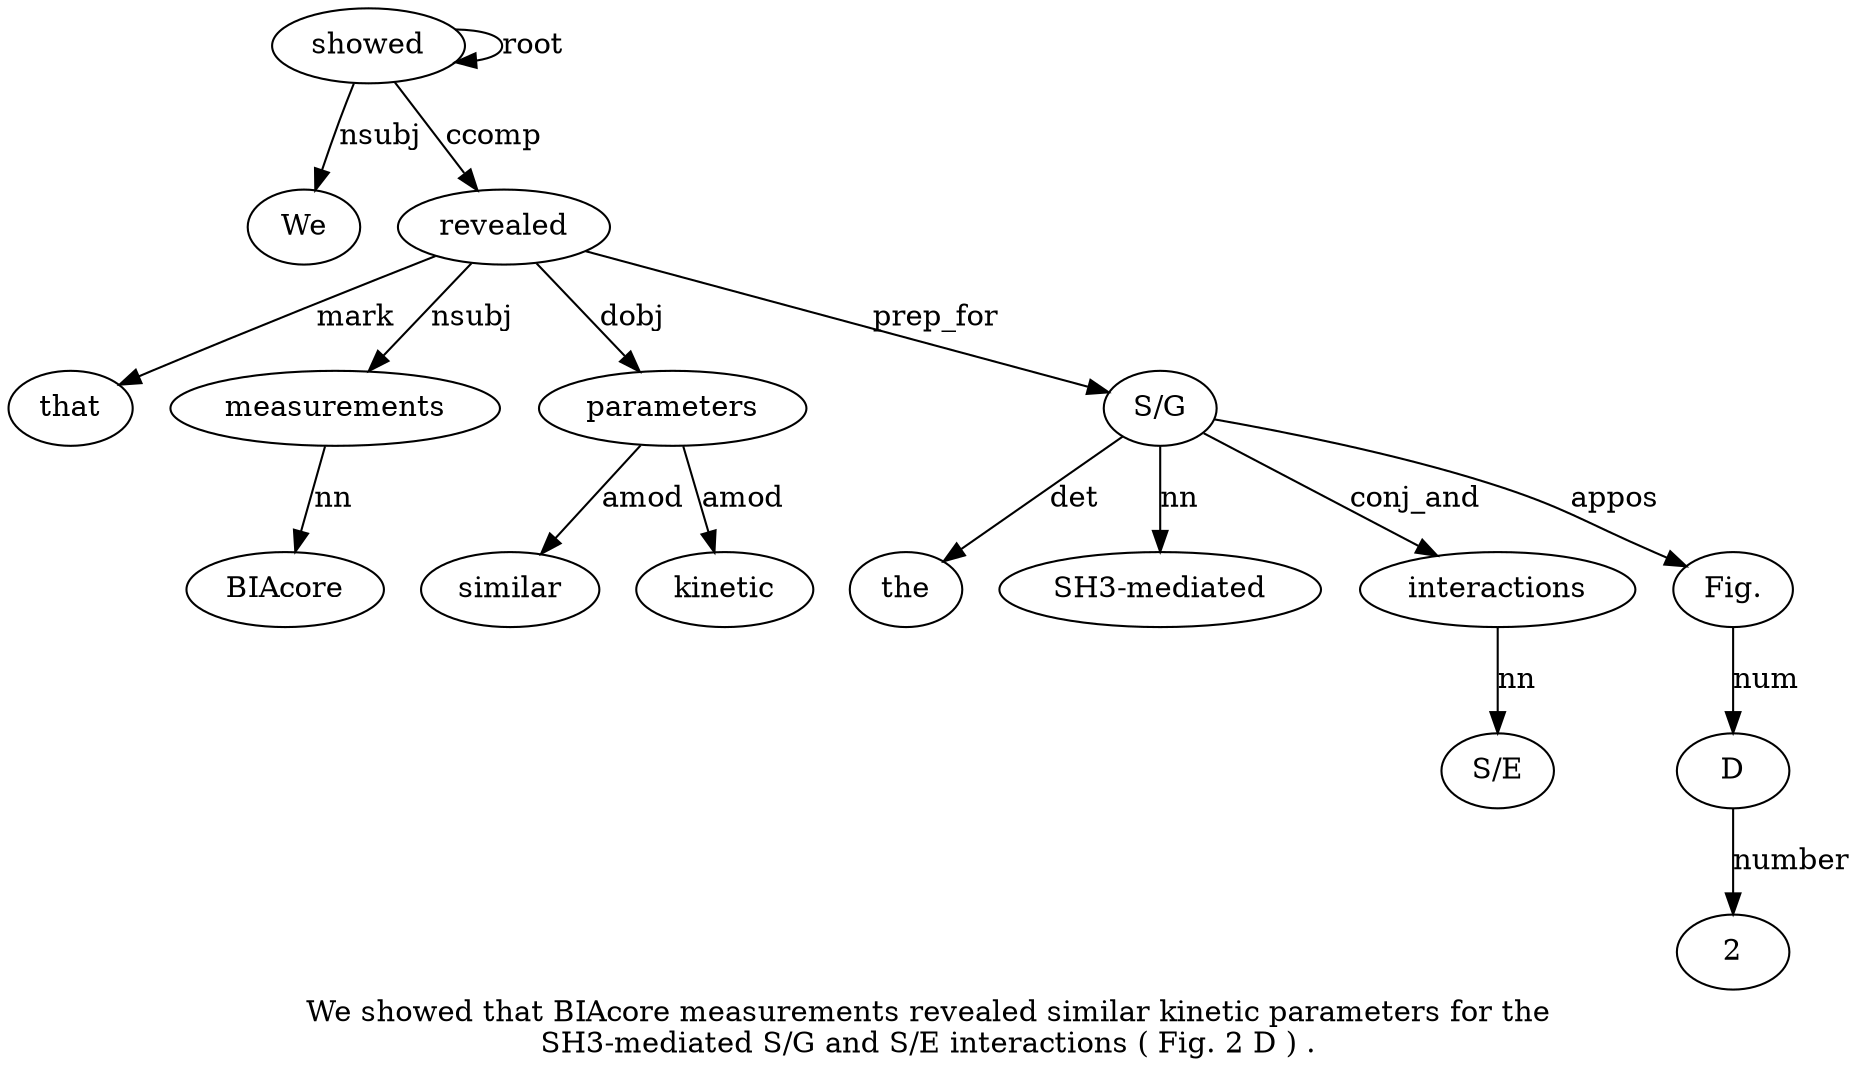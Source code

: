digraph "We showed that BIAcore measurements revealed similar kinetic parameters for the SH3-mediated S/G and S/E interactions ( Fig. 2 D ) ." {
label="We showed that BIAcore measurements revealed similar kinetic parameters for the
SH3-mediated S/G and S/E interactions ( Fig. 2 D ) .";
showed2 [style=filled, fillcolor=white, label=showed];
We1 [style=filled, fillcolor=white, label=We];
showed2 -> We1  [label=nsubj];
showed2 -> showed2  [label=root];
revealed6 [style=filled, fillcolor=white, label=revealed];
that3 [style=filled, fillcolor=white, label=that];
revealed6 -> that3  [label=mark];
measurements5 [style=filled, fillcolor=white, label=measurements];
BIAcore4 [style=filled, fillcolor=white, label=BIAcore];
measurements5 -> BIAcore4  [label=nn];
revealed6 -> measurements5  [label=nsubj];
showed2 -> revealed6  [label=ccomp];
parameters9 [style=filled, fillcolor=white, label=parameters];
similar7 [style=filled, fillcolor=white, label=similar];
parameters9 -> similar7  [label=amod];
kinetic8 [style=filled, fillcolor=white, label=kinetic];
parameters9 -> kinetic8  [label=amod];
revealed6 -> parameters9  [label=dobj];
"S/G13" [style=filled, fillcolor=white, label="S/G"];
the11 [style=filled, fillcolor=white, label=the];
"S/G13" -> the11  [label=det];
"SH3-mediated12" [style=filled, fillcolor=white, label="SH3-mediated"];
"S/G13" -> "SH3-mediated12"  [label=nn];
revealed6 -> "S/G13"  [label=prep_for];
interactions16 [style=filled, fillcolor=white, label=interactions];
"S/E15" [style=filled, fillcolor=white, label="S/E"];
interactions16 -> "S/E15"  [label=nn];
"S/G13" -> interactions16  [label=conj_and];
"Fig.18" [style=filled, fillcolor=white, label="Fig."];
"S/G13" -> "Fig.18"  [label=appos];
D20 [style=filled, fillcolor=white, label=D];
219 [style=filled, fillcolor=white, label=2];
D20 -> 219  [label=number];
"Fig.18" -> D20  [label=num];
}
